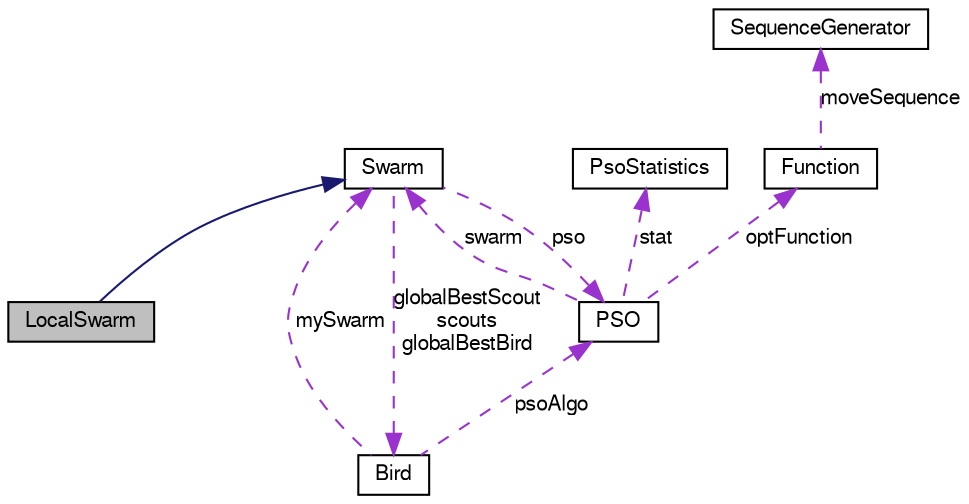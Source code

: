 digraph G
{
  bgcolor="transparent";
  edge [fontname="FreeSans",fontsize=10,labelfontname="FreeSans",labelfontsize=10];
  node [fontname="FreeSans",fontsize=10,shape=record];
  Node1 [label="LocalSwarm",height=0.2,width=0.4,color="black", fillcolor="grey75", style="filled" fontcolor="black"];
  Node2 -> Node1 [dir=back,color="midnightblue",fontsize=10,style="solid"];
  Node2 [label="Swarm",height=0.2,width=0.4,color="black",URL="$classSwarm.html",tooltip="The Swarm class containing and controlling the individual birds."];
  Node3 -> Node2 [dir=back,color="darkorchid3",fontsize=10,style="dashed",label="globalBestScout\nscouts\nglobalBestBird"];
  Node3 [label="Bird",height=0.2,width=0.4,color="black",URL="$classBird.html",tooltip="The individual bird."];
  Node2 -> Node3 [dir=back,color="darkorchid3",fontsize=10,style="dashed",label="mySwarm"];
  Node4 -> Node3 [dir=back,color="darkorchid3",fontsize=10,style="dashed",label="psoAlgo"];
  Node4 [label="PSO",height=0.2,width=0.4,color="black",URL="$classPSO.html",tooltip="The Particle Swarm Optimization algorithm."];
  Node5 -> Node4 [dir=back,color="darkorchid3",fontsize=10,style="dashed",label="stat"];
  Node5 [label="PsoStatistics",height=0.2,width=0.4,color="black",URL="$classPsoStatistics.html",tooltip="All of the data for evaluation is collected here."];
  Node2 -> Node4 [dir=back,color="darkorchid3",fontsize=10,style="dashed",label="swarm"];
  Node6 -> Node4 [dir=back,color="darkorchid3",fontsize=10,style="dashed",label="optFunction"];
  Node6 [label="Function",height=0.2,width=0.4,color="black",URL="$classFunction.html",tooltip="The optimized function."];
  Node7 -> Node6 [dir=back,color="darkorchid3",fontsize=10,style="dashed",label="moveSequence"];
  Node7 [label="SequenceGenerator",height=0.2,width=0.4,color="black",URL="$classSequenceGenerator.html",tooltip="Generate a reproducable sequence."];
  Node4 -> Node2 [dir=back,color="darkorchid3",fontsize=10,style="dashed",label="pso"];
}
